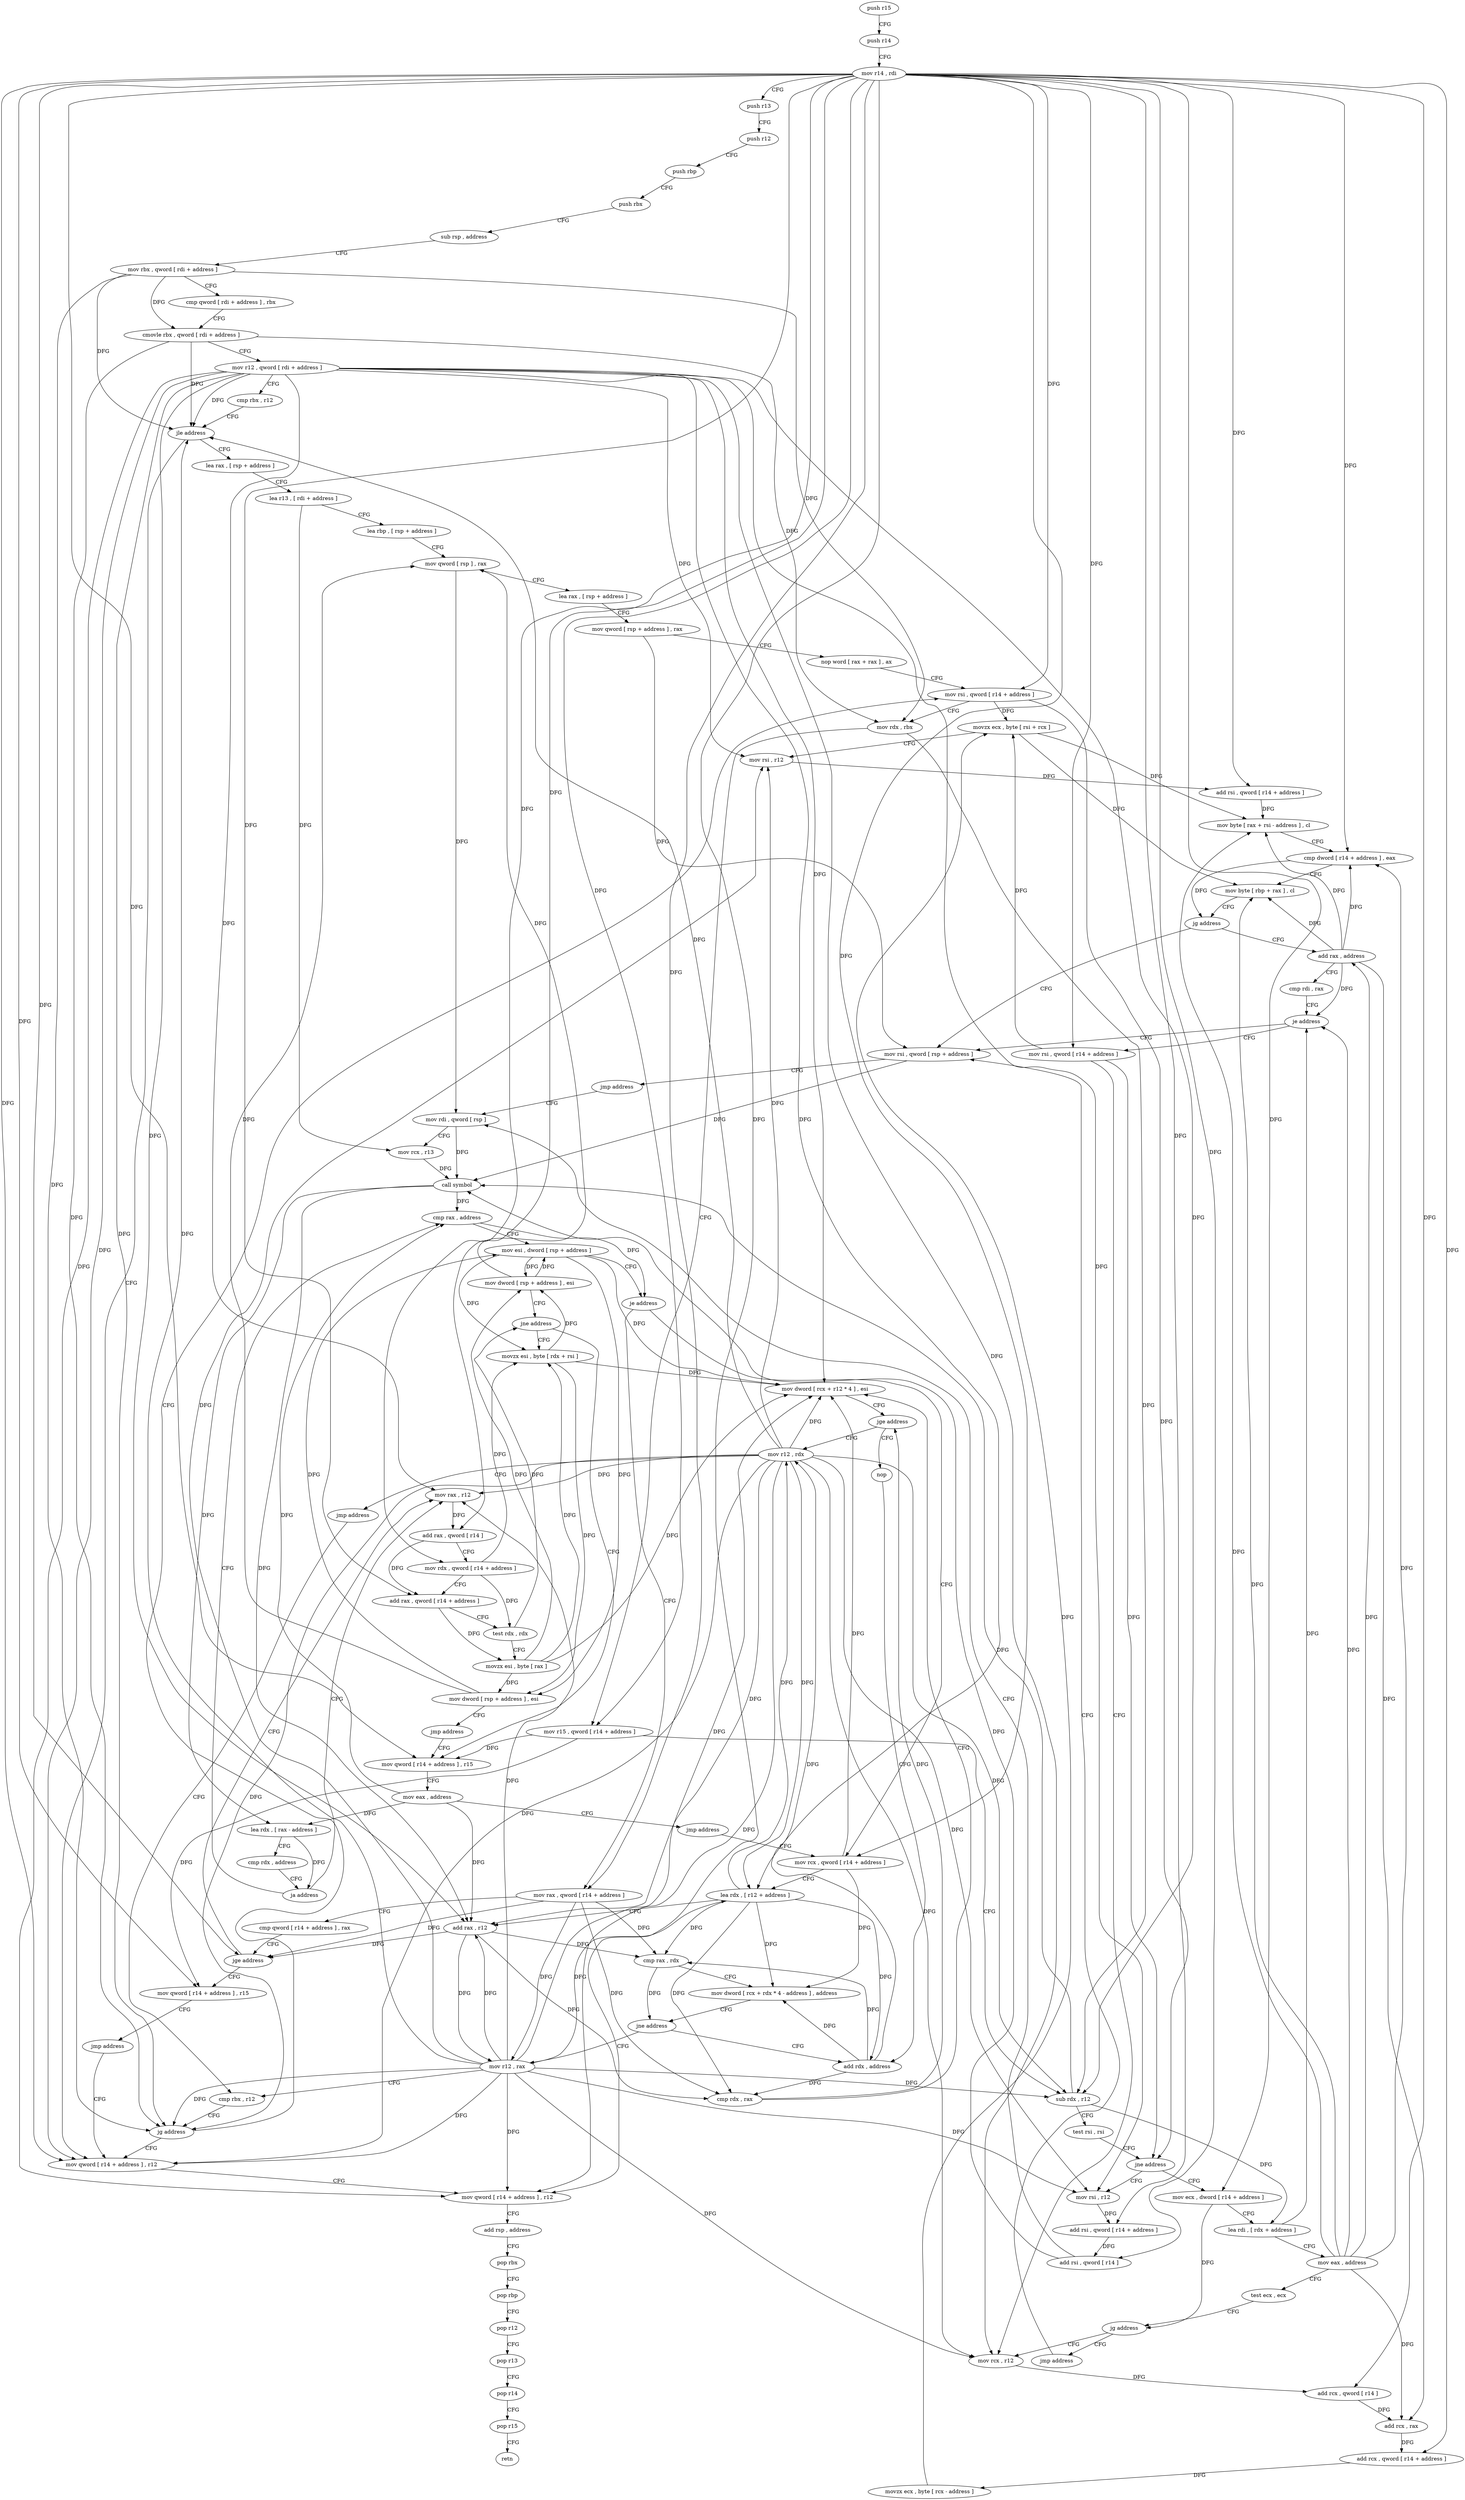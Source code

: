 digraph "func" {
"4233568" [label = "push r15" ]
"4233570" [label = "push r14" ]
"4233572" [label = "mov r14 , rdi" ]
"4233575" [label = "push r13" ]
"4233577" [label = "push r12" ]
"4233579" [label = "push rbp" ]
"4233580" [label = "push rbx" ]
"4233581" [label = "sub rsp , address" ]
"4233585" [label = "mov rbx , qword [ rdi + address ]" ]
"4233589" [label = "cmp qword [ rdi + address ] , rbx" ]
"4233593" [label = "cmovle rbx , qword [ rdi + address ]" ]
"4233598" [label = "mov r12 , qword [ rdi + address ]" ]
"4233602" [label = "cmp rbx , r12" ]
"4233605" [label = "jle address" ]
"4233769" [label = "mov qword [ r14 + address ] , r12" ]
"4233611" [label = "lea rax , [ rsp + address ]" ]
"4233773" [label = "mov qword [ r14 + address ] , r12" ]
"4233777" [label = "add rsp , address" ]
"4233781" [label = "pop rbx" ]
"4233782" [label = "pop rbp" ]
"4233783" [label = "pop r12" ]
"4233785" [label = "pop r13" ]
"4233787" [label = "pop r14" ]
"4233789" [label = "pop r15" ]
"4233791" [label = "retn" ]
"4233616" [label = "lea r13 , [ rdi + address ]" ]
"4233620" [label = "lea rbp , [ rsp + address ]" ]
"4233625" [label = "mov qword [ rsp ] , rax" ]
"4233629" [label = "lea rax , [ rsp + address ]" ]
"4233634" [label = "mov qword [ rsp + address ] , rax" ]
"4233639" [label = "nop word [ rax + rax ] , ax" ]
"4233648" [label = "mov rsi , qword [ r14 + address ]" ]
"4233840" [label = "mov ecx , dword [ r14 + address ]" ]
"4233847" [label = "lea rdi , [ rdx + address ]" ]
"4233851" [label = "mov eax , address" ]
"4233856" [label = "test ecx , ecx" ]
"4233858" [label = "jg address" ]
"4233885" [label = "mov rcx , r12" ]
"4233860" [label = "jmp address" ]
"4233671" [label = "mov rsi , r12" ]
"4233674" [label = "add rsi , qword [ r14 + address ]" ]
"4233678" [label = "add rsi , qword [ r14 ]" ]
"4233681" [label = "mov rdi , qword [ rsp ]" ]
"4233888" [label = "add rcx , qword [ r14 ]" ]
"4233891" [label = "add rcx , rax" ]
"4233894" [label = "add rcx , qword [ r14 + address ]" ]
"4233898" [label = "movzx ecx , byte [ rcx - address ]" ]
"4233902" [label = "movzx ecx , byte [ rsi + rcx ]" ]
"4233906" [label = "mov rsi , r12" ]
"4233909" [label = "add rsi , qword [ r14 + address ]" ]
"4233913" [label = "mov byte [ rax + rsi - address ] , cl" ]
"4233917" [label = "cmp dword [ r14 + address ] , eax" ]
"4233924" [label = "mov byte [ rbp + rax ] , cl" ]
"4233928" [label = "jg address" ]
"4233872" [label = "add rax , address" ]
"4233930" [label = "mov rsi , qword [ rsp + address ]" ]
"4233792" [label = "mov rax , r12" ]
"4233795" [label = "add rax , qword [ r14 ]" ]
"4233798" [label = "mov rdx , qword [ r14 + address ]" ]
"4233802" [label = "add rax , qword [ r14 + address ]" ]
"4233806" [label = "test rdx , rdx" ]
"4233809" [label = "movzx esi , byte [ rax ]" ]
"4233812" [label = "mov dword [ rsp + address ] , esi" ]
"4233816" [label = "jne address" ]
"4233971" [label = "movzx esi , byte [ rdx + rsi ]" ]
"4233822" [label = "mov qword [ r14 + address ] , r15" ]
"4233703" [label = "cmp rax , address" ]
"4233707" [label = "mov esi , dword [ rsp + address ]" ]
"4233711" [label = "je address" ]
"4233940" [label = "mov rax , qword [ r14 + address ]" ]
"4233717" [label = "mov rcx , qword [ r14 + address ]" ]
"4233876" [label = "cmp rdi , rax" ]
"4233879" [label = "je address" ]
"4233881" [label = "mov rsi , qword [ r14 + address ]" ]
"4233935" [label = "jmp address" ]
"4233975" [label = "mov dword [ rsp + address ] , esi" ]
"4233979" [label = "jmp address" ]
"4233826" [label = "mov eax , address" ]
"4233831" [label = "jmp address" ]
"4233944" [label = "cmp qword [ r14 + address ] , rax" ]
"4233948" [label = "jge address" ]
"4233954" [label = "mov qword [ r14 + address ] , r15" ]
"4233721" [label = "lea rdx , [ r12 + address ]" ]
"4233726" [label = "add rax , r12" ]
"4233729" [label = "cmp rdx , rax" ]
"4233732" [label = "mov dword [ rcx + r12 * 4 ] , esi" ]
"4233736" [label = "jge address" ]
"4233963" [label = "mov r12 , rdx" ]
"4233742" [label = "nop" ]
"4233685" [label = "mov rcx , r13" ]
"4233688" [label = "call symbol" ]
"4233693" [label = "lea rdx , [ rax - address ]" ]
"4233697" [label = "cmp rdx , address" ]
"4233701" [label = "ja address" ]
"4233958" [label = "jmp address" ]
"4233966" [label = "jmp address" ]
"4233764" [label = "cmp rbx , r12" ]
"4233744" [label = "add rdx , address" ]
"4233767" [label = "jg address" ]
"4233748" [label = "cmp rax , rdx" ]
"4233751" [label = "mov dword [ rcx + rdx * 4 - address ] , address" ]
"4233759" [label = "jne address" ]
"4233761" [label = "mov r12 , rax" ]
"4233652" [label = "mov rdx , rbx" ]
"4233655" [label = "mov r15 , qword [ r14 + address ]" ]
"4233659" [label = "sub rdx , r12" ]
"4233662" [label = "test rsi , rsi" ]
"4233665" [label = "jne address" ]
"4233568" -> "4233570" [ label = "CFG" ]
"4233570" -> "4233572" [ label = "CFG" ]
"4233572" -> "4233575" [ label = "CFG" ]
"4233572" -> "4233769" [ label = "DFG" ]
"4233572" -> "4233773" [ label = "DFG" ]
"4233572" -> "4233648" [ label = "DFG" ]
"4233572" -> "4233655" [ label = "DFG" ]
"4233572" -> "4233840" [ label = "DFG" ]
"4233572" -> "4233674" [ label = "DFG" ]
"4233572" -> "4233678" [ label = "DFG" ]
"4233572" -> "4233888" [ label = "DFG" ]
"4233572" -> "4233894" [ label = "DFG" ]
"4233572" -> "4233909" [ label = "DFG" ]
"4233572" -> "4233917" [ label = "DFG" ]
"4233572" -> "4233795" [ label = "DFG" ]
"4233572" -> "4233798" [ label = "DFG" ]
"4233572" -> "4233802" [ label = "DFG" ]
"4233572" -> "4233881" [ label = "DFG" ]
"4233572" -> "4233822" [ label = "DFG" ]
"4233572" -> "4233940" [ label = "DFG" ]
"4233572" -> "4233948" [ label = "DFG" ]
"4233572" -> "4233717" [ label = "DFG" ]
"4233572" -> "4233954" [ label = "DFG" ]
"4233575" -> "4233577" [ label = "CFG" ]
"4233577" -> "4233579" [ label = "CFG" ]
"4233579" -> "4233580" [ label = "CFG" ]
"4233580" -> "4233581" [ label = "CFG" ]
"4233581" -> "4233585" [ label = "CFG" ]
"4233585" -> "4233589" [ label = "CFG" ]
"4233585" -> "4233593" [ label = "DFG" ]
"4233585" -> "4233605" [ label = "DFG" ]
"4233585" -> "4233652" [ label = "DFG" ]
"4233585" -> "4233767" [ label = "DFG" ]
"4233589" -> "4233593" [ label = "CFG" ]
"4233593" -> "4233598" [ label = "CFG" ]
"4233593" -> "4233605" [ label = "DFG" ]
"4233593" -> "4233652" [ label = "DFG" ]
"4233593" -> "4233767" [ label = "DFG" ]
"4233598" -> "4233602" [ label = "CFG" ]
"4233598" -> "4233605" [ label = "DFG" ]
"4233598" -> "4233769" [ label = "DFG" ]
"4233598" -> "4233773" [ label = "DFG" ]
"4233598" -> "4233659" [ label = "DFG" ]
"4233598" -> "4233671" [ label = "DFG" ]
"4233598" -> "4233885" [ label = "DFG" ]
"4233598" -> "4233906" [ label = "DFG" ]
"4233598" -> "4233792" [ label = "DFG" ]
"4233598" -> "4233721" [ label = "DFG" ]
"4233598" -> "4233726" [ label = "DFG" ]
"4233598" -> "4233732" [ label = "DFG" ]
"4233598" -> "4233767" [ label = "DFG" ]
"4233602" -> "4233605" [ label = "CFG" ]
"4233605" -> "4233769" [ label = "CFG" ]
"4233605" -> "4233611" [ label = "CFG" ]
"4233769" -> "4233773" [ label = "CFG" ]
"4233611" -> "4233616" [ label = "CFG" ]
"4233773" -> "4233777" [ label = "CFG" ]
"4233777" -> "4233781" [ label = "CFG" ]
"4233781" -> "4233782" [ label = "CFG" ]
"4233782" -> "4233783" [ label = "CFG" ]
"4233783" -> "4233785" [ label = "CFG" ]
"4233785" -> "4233787" [ label = "CFG" ]
"4233787" -> "4233789" [ label = "CFG" ]
"4233789" -> "4233791" [ label = "CFG" ]
"4233616" -> "4233620" [ label = "CFG" ]
"4233616" -> "4233685" [ label = "DFG" ]
"4233620" -> "4233625" [ label = "CFG" ]
"4233625" -> "4233629" [ label = "CFG" ]
"4233625" -> "4233681" [ label = "DFG" ]
"4233629" -> "4233634" [ label = "CFG" ]
"4233634" -> "4233639" [ label = "CFG" ]
"4233634" -> "4233930" [ label = "DFG" ]
"4233639" -> "4233648" [ label = "CFG" ]
"4233648" -> "4233652" [ label = "CFG" ]
"4233648" -> "4233665" [ label = "DFG" ]
"4233648" -> "4233902" [ label = "DFG" ]
"4233840" -> "4233847" [ label = "CFG" ]
"4233840" -> "4233858" [ label = "DFG" ]
"4233847" -> "4233851" [ label = "CFG" ]
"4233847" -> "4233879" [ label = "DFG" ]
"4233851" -> "4233856" [ label = "CFG" ]
"4233851" -> "4233891" [ label = "DFG" ]
"4233851" -> "4233913" [ label = "DFG" ]
"4233851" -> "4233917" [ label = "DFG" ]
"4233851" -> "4233924" [ label = "DFG" ]
"4233851" -> "4233872" [ label = "DFG" ]
"4233851" -> "4233879" [ label = "DFG" ]
"4233856" -> "4233858" [ label = "CFG" ]
"4233858" -> "4233885" [ label = "CFG" ]
"4233858" -> "4233860" [ label = "CFG" ]
"4233885" -> "4233888" [ label = "DFG" ]
"4233860" -> "4233930" [ label = "CFG" ]
"4233671" -> "4233674" [ label = "DFG" ]
"4233674" -> "4233678" [ label = "DFG" ]
"4233678" -> "4233681" [ label = "CFG" ]
"4233678" -> "4233688" [ label = "DFG" ]
"4233681" -> "4233685" [ label = "CFG" ]
"4233681" -> "4233688" [ label = "DFG" ]
"4233888" -> "4233891" [ label = "DFG" ]
"4233891" -> "4233894" [ label = "DFG" ]
"4233894" -> "4233898" [ label = "DFG" ]
"4233898" -> "4233902" [ label = "DFG" ]
"4233902" -> "4233906" [ label = "CFG" ]
"4233902" -> "4233913" [ label = "DFG" ]
"4233902" -> "4233924" [ label = "DFG" ]
"4233906" -> "4233909" [ label = "DFG" ]
"4233909" -> "4233913" [ label = "DFG" ]
"4233913" -> "4233917" [ label = "CFG" ]
"4233917" -> "4233924" [ label = "CFG" ]
"4233917" -> "4233928" [ label = "DFG" ]
"4233924" -> "4233928" [ label = "CFG" ]
"4233928" -> "4233872" [ label = "CFG" ]
"4233928" -> "4233930" [ label = "CFG" ]
"4233872" -> "4233876" [ label = "CFG" ]
"4233872" -> "4233891" [ label = "DFG" ]
"4233872" -> "4233917" [ label = "DFG" ]
"4233872" -> "4233913" [ label = "DFG" ]
"4233872" -> "4233924" [ label = "DFG" ]
"4233872" -> "4233879" [ label = "DFG" ]
"4233930" -> "4233935" [ label = "CFG" ]
"4233930" -> "4233688" [ label = "DFG" ]
"4233792" -> "4233795" [ label = "DFG" ]
"4233795" -> "4233798" [ label = "CFG" ]
"4233795" -> "4233802" [ label = "DFG" ]
"4233798" -> "4233802" [ label = "CFG" ]
"4233798" -> "4233806" [ label = "DFG" ]
"4233798" -> "4233971" [ label = "DFG" ]
"4233802" -> "4233806" [ label = "CFG" ]
"4233802" -> "4233809" [ label = "DFG" ]
"4233806" -> "4233809" [ label = "CFG" ]
"4233806" -> "4233816" [ label = "DFG" ]
"4233809" -> "4233812" [ label = "DFG" ]
"4233809" -> "4233971" [ label = "DFG" ]
"4233809" -> "4233975" [ label = "DFG" ]
"4233809" -> "4233732" [ label = "DFG" ]
"4233812" -> "4233816" [ label = "CFG" ]
"4233812" -> "4233625" [ label = "DFG" ]
"4233812" -> "4233707" [ label = "DFG" ]
"4233816" -> "4233971" [ label = "CFG" ]
"4233816" -> "4233822" [ label = "CFG" ]
"4233971" -> "4233975" [ label = "DFG" ]
"4233971" -> "4233812" [ label = "DFG" ]
"4233971" -> "4233732" [ label = "DFG" ]
"4233822" -> "4233826" [ label = "CFG" ]
"4233703" -> "4233707" [ label = "CFG" ]
"4233703" -> "4233711" [ label = "DFG" ]
"4233707" -> "4233711" [ label = "CFG" ]
"4233707" -> "4233812" [ label = "DFG" ]
"4233707" -> "4233971" [ label = "DFG" ]
"4233707" -> "4233975" [ label = "DFG" ]
"4233707" -> "4233732" [ label = "DFG" ]
"4233711" -> "4233940" [ label = "CFG" ]
"4233711" -> "4233717" [ label = "CFG" ]
"4233940" -> "4233944" [ label = "CFG" ]
"4233940" -> "4233948" [ label = "DFG" ]
"4233940" -> "4233729" [ label = "DFG" ]
"4233940" -> "4233748" [ label = "DFG" ]
"4233940" -> "4233761" [ label = "DFG" ]
"4233717" -> "4233721" [ label = "CFG" ]
"4233717" -> "4233732" [ label = "DFG" ]
"4233717" -> "4233751" [ label = "DFG" ]
"4233876" -> "4233879" [ label = "CFG" ]
"4233879" -> "4233930" [ label = "CFG" ]
"4233879" -> "4233881" [ label = "CFG" ]
"4233881" -> "4233885" [ label = "CFG" ]
"4233881" -> "4233665" [ label = "DFG" ]
"4233881" -> "4233902" [ label = "DFG" ]
"4233935" -> "4233681" [ label = "CFG" ]
"4233975" -> "4233979" [ label = "CFG" ]
"4233975" -> "4233625" [ label = "DFG" ]
"4233975" -> "4233707" [ label = "DFG" ]
"4233979" -> "4233822" [ label = "CFG" ]
"4233826" -> "4233831" [ label = "CFG" ]
"4233826" -> "4233693" [ label = "DFG" ]
"4233826" -> "4233703" [ label = "DFG" ]
"4233826" -> "4233726" [ label = "DFG" ]
"4233831" -> "4233717" [ label = "CFG" ]
"4233944" -> "4233948" [ label = "CFG" ]
"4233948" -> "4233792" [ label = "CFG" ]
"4233948" -> "4233954" [ label = "CFG" ]
"4233954" -> "4233958" [ label = "CFG" ]
"4233721" -> "4233726" [ label = "CFG" ]
"4233721" -> "4233729" [ label = "DFG" ]
"4233721" -> "4233963" [ label = "DFG" ]
"4233721" -> "4233744" [ label = "DFG" ]
"4233721" -> "4233748" [ label = "DFG" ]
"4233721" -> "4233751" [ label = "DFG" ]
"4233726" -> "4233729" [ label = "DFG" ]
"4233726" -> "4233948" [ label = "DFG" ]
"4233726" -> "4233748" [ label = "DFG" ]
"4233726" -> "4233761" [ label = "DFG" ]
"4233729" -> "4233732" [ label = "CFG" ]
"4233729" -> "4233736" [ label = "DFG" ]
"4233732" -> "4233736" [ label = "CFG" ]
"4233736" -> "4233963" [ label = "CFG" ]
"4233736" -> "4233742" [ label = "CFG" ]
"4233963" -> "4233966" [ label = "CFG" ]
"4233963" -> "4233605" [ label = "DFG" ]
"4233963" -> "4233769" [ label = "DFG" ]
"4233963" -> "4233773" [ label = "DFG" ]
"4233963" -> "4233659" [ label = "DFG" ]
"4233963" -> "4233671" [ label = "DFG" ]
"4233963" -> "4233885" [ label = "DFG" ]
"4233963" -> "4233906" [ label = "DFG" ]
"4233963" -> "4233792" [ label = "DFG" ]
"4233963" -> "4233721" [ label = "DFG" ]
"4233963" -> "4233726" [ label = "DFG" ]
"4233963" -> "4233732" [ label = "DFG" ]
"4233963" -> "4233767" [ label = "DFG" ]
"4233742" -> "4233744" [ label = "CFG" ]
"4233685" -> "4233688" [ label = "DFG" ]
"4233688" -> "4233693" [ label = "DFG" ]
"4233688" -> "4233703" [ label = "DFG" ]
"4233688" -> "4233726" [ label = "DFG" ]
"4233693" -> "4233697" [ label = "CFG" ]
"4233693" -> "4233701" [ label = "DFG" ]
"4233697" -> "4233701" [ label = "CFG" ]
"4233701" -> "4233792" [ label = "CFG" ]
"4233701" -> "4233703" [ label = "CFG" ]
"4233958" -> "4233769" [ label = "CFG" ]
"4233966" -> "4233764" [ label = "CFG" ]
"4233764" -> "4233767" [ label = "CFG" ]
"4233744" -> "4233748" [ label = "DFG" ]
"4233744" -> "4233963" [ label = "DFG" ]
"4233744" -> "4233729" [ label = "DFG" ]
"4233744" -> "4233751" [ label = "DFG" ]
"4233767" -> "4233648" [ label = "CFG" ]
"4233767" -> "4233769" [ label = "CFG" ]
"4233748" -> "4233751" [ label = "CFG" ]
"4233748" -> "4233759" [ label = "DFG" ]
"4233751" -> "4233759" [ label = "CFG" ]
"4233759" -> "4233744" [ label = "CFG" ]
"4233759" -> "4233761" [ label = "CFG" ]
"4233761" -> "4233764" [ label = "CFG" ]
"4233761" -> "4233605" [ label = "DFG" ]
"4233761" -> "4233769" [ label = "DFG" ]
"4233761" -> "4233773" [ label = "DFG" ]
"4233761" -> "4233659" [ label = "DFG" ]
"4233761" -> "4233671" [ label = "DFG" ]
"4233761" -> "4233885" [ label = "DFG" ]
"4233761" -> "4233906" [ label = "DFG" ]
"4233761" -> "4233792" [ label = "DFG" ]
"4233761" -> "4233721" [ label = "DFG" ]
"4233761" -> "4233726" [ label = "DFG" ]
"4233761" -> "4233767" [ label = "DFG" ]
"4233761" -> "4233732" [ label = "DFG" ]
"4233652" -> "4233655" [ label = "CFG" ]
"4233652" -> "4233659" [ label = "DFG" ]
"4233655" -> "4233659" [ label = "CFG" ]
"4233655" -> "4233822" [ label = "DFG" ]
"4233655" -> "4233954" [ label = "DFG" ]
"4233659" -> "4233662" [ label = "CFG" ]
"4233659" -> "4233847" [ label = "DFG" ]
"4233659" -> "4233688" [ label = "DFG" ]
"4233662" -> "4233665" [ label = "CFG" ]
"4233665" -> "4233840" [ label = "CFG" ]
"4233665" -> "4233671" [ label = "CFG" ]
}

